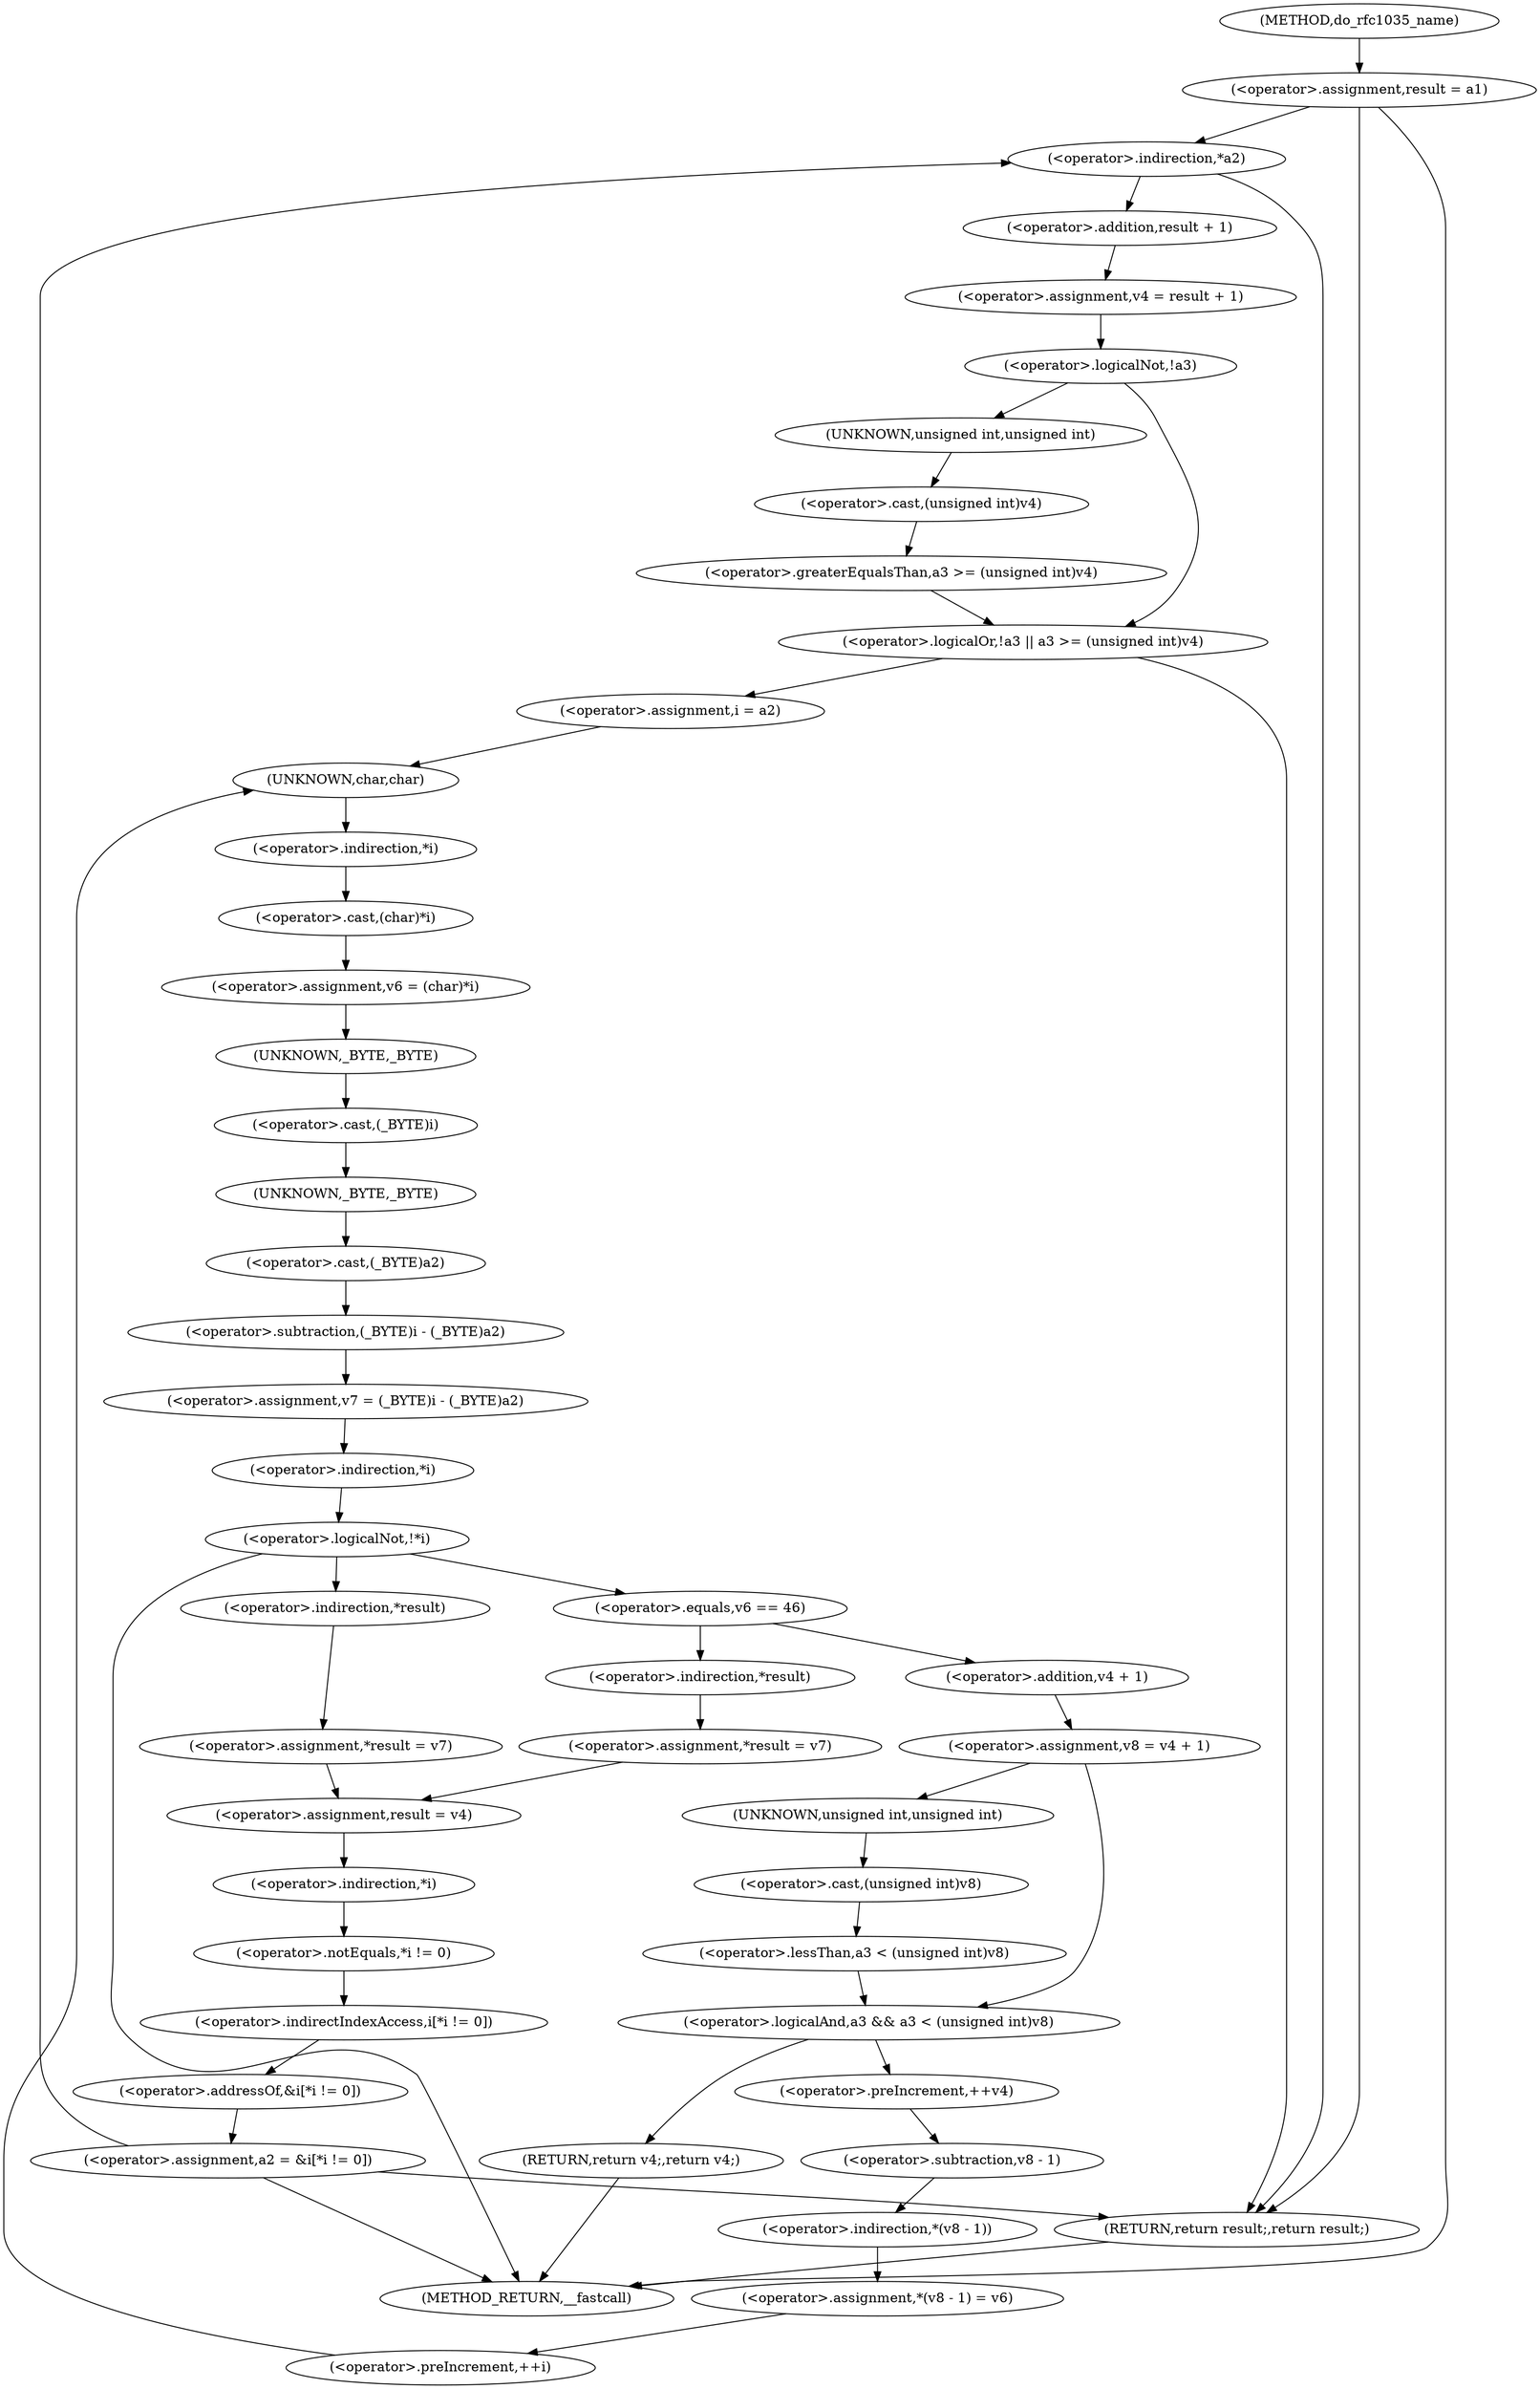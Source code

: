 digraph do_rfc1035_name {  
"1000118" [label = "(<operator>.assignment,result = a1)" ]
"1000128" [label = "(<operator>.indirection,*a2)" ]
"1000131" [label = "(<operator>.assignment,v4 = result + 1)" ]
"1000133" [label = "(<operator>.addition,result + 1)" ]
"1000137" [label = "(<operator>.logicalOr,!a3 || a3 >= (unsigned int)v4)" ]
"1000138" [label = "(<operator>.logicalNot,!a3)" ]
"1000140" [label = "(<operator>.greaterEqualsThan,a3 >= (unsigned int)v4)" ]
"1000142" [label = "(<operator>.cast,(unsigned int)v4)" ]
"1000143" [label = "(UNKNOWN,unsigned int,unsigned int)" ]
"1000147" [label = "(<operator>.assignment,i = a2)" ]
"1000150" [label = "(<operator>.preIncrement,++i)" ]
"1000153" [label = "(<operator>.assignment,v6 = (char)*i)" ]
"1000155" [label = "(<operator>.cast,(char)*i)" ]
"1000156" [label = "(UNKNOWN,char,char)" ]
"1000157" [label = "(<operator>.indirection,*i)" ]
"1000159" [label = "(<operator>.assignment,v7 = (_BYTE)i - (_BYTE)a2)" ]
"1000161" [label = "(<operator>.subtraction,(_BYTE)i - (_BYTE)a2)" ]
"1000162" [label = "(<operator>.cast,(_BYTE)i)" ]
"1000163" [label = "(UNKNOWN,_BYTE,_BYTE)" ]
"1000165" [label = "(<operator>.cast,(_BYTE)a2)" ]
"1000166" [label = "(UNKNOWN,_BYTE,_BYTE)" ]
"1000169" [label = "(<operator>.logicalNot,!*i)" ]
"1000170" [label = "(<operator>.indirection,*i)" ]
"1000174" [label = "(<operator>.equals,v6 == 46)" ]
"1000178" [label = "(<operator>.assignment,*result = v7)" ]
"1000179" [label = "(<operator>.indirection,*result)" ]
"1000183" [label = "(<operator>.assignment,v8 = v4 + 1)" ]
"1000185" [label = "(<operator>.addition,v4 + 1)" ]
"1000189" [label = "(<operator>.logicalAnd,a3 && a3 < (unsigned int)v8)" ]
"1000191" [label = "(<operator>.lessThan,a3 < (unsigned int)v8)" ]
"1000193" [label = "(<operator>.cast,(unsigned int)v8)" ]
"1000194" [label = "(UNKNOWN,unsigned int,unsigned int)" ]
"1000196" [label = "(RETURN,return v4;,return v4;)" ]
"1000198" [label = "(<operator>.preIncrement,++v4)" ]
"1000200" [label = "(<operator>.assignment,*(v8 - 1) = v6)" ]
"1000201" [label = "(<operator>.indirection,*(v8 - 1))" ]
"1000202" [label = "(<operator>.subtraction,v8 - 1)" ]
"1000206" [label = "(<operator>.assignment,*result = v7)" ]
"1000207" [label = "(<operator>.indirection,*result)" ]
"1000211" [label = "(<operator>.assignment,result = v4)" ]
"1000214" [label = "(<operator>.assignment,a2 = &i[*i != 0])" ]
"1000216" [label = "(<operator>.addressOf,&i[*i != 0])" ]
"1000217" [label = "(<operator>.indirectIndexAccess,i[*i != 0])" ]
"1000219" [label = "(<operator>.notEquals,*i != 0)" ]
"1000220" [label = "(<operator>.indirection,*i)" ]
"1000224" [label = "(RETURN,return result;,return result;)" ]
"1000107" [label = "(METHOD,do_rfc1035_name)" ]
"1000226" [label = "(METHOD_RETURN,__fastcall)" ]
  "1000118" -> "1000226" 
  "1000118" -> "1000128" 
  "1000118" -> "1000224" 
  "1000128" -> "1000133" 
  "1000128" -> "1000224" 
  "1000131" -> "1000138" 
  "1000133" -> "1000131" 
  "1000137" -> "1000147" 
  "1000137" -> "1000224" 
  "1000138" -> "1000137" 
  "1000138" -> "1000143" 
  "1000140" -> "1000137" 
  "1000142" -> "1000140" 
  "1000143" -> "1000142" 
  "1000147" -> "1000156" 
  "1000150" -> "1000156" 
  "1000153" -> "1000163" 
  "1000155" -> "1000153" 
  "1000156" -> "1000157" 
  "1000157" -> "1000155" 
  "1000159" -> "1000170" 
  "1000161" -> "1000159" 
  "1000162" -> "1000166" 
  "1000163" -> "1000162" 
  "1000165" -> "1000161" 
  "1000166" -> "1000165" 
  "1000169" -> "1000226" 
  "1000169" -> "1000207" 
  "1000169" -> "1000174" 
  "1000170" -> "1000169" 
  "1000174" -> "1000179" 
  "1000174" -> "1000185" 
  "1000178" -> "1000211" 
  "1000179" -> "1000178" 
  "1000183" -> "1000189" 
  "1000183" -> "1000194" 
  "1000185" -> "1000183" 
  "1000189" -> "1000196" 
  "1000189" -> "1000198" 
  "1000191" -> "1000189" 
  "1000193" -> "1000191" 
  "1000194" -> "1000193" 
  "1000196" -> "1000226" 
  "1000198" -> "1000202" 
  "1000200" -> "1000150" 
  "1000201" -> "1000200" 
  "1000202" -> "1000201" 
  "1000206" -> "1000211" 
  "1000207" -> "1000206" 
  "1000211" -> "1000220" 
  "1000214" -> "1000226" 
  "1000214" -> "1000128" 
  "1000214" -> "1000224" 
  "1000216" -> "1000214" 
  "1000217" -> "1000216" 
  "1000219" -> "1000217" 
  "1000220" -> "1000219" 
  "1000224" -> "1000226" 
  "1000107" -> "1000118" 
}
